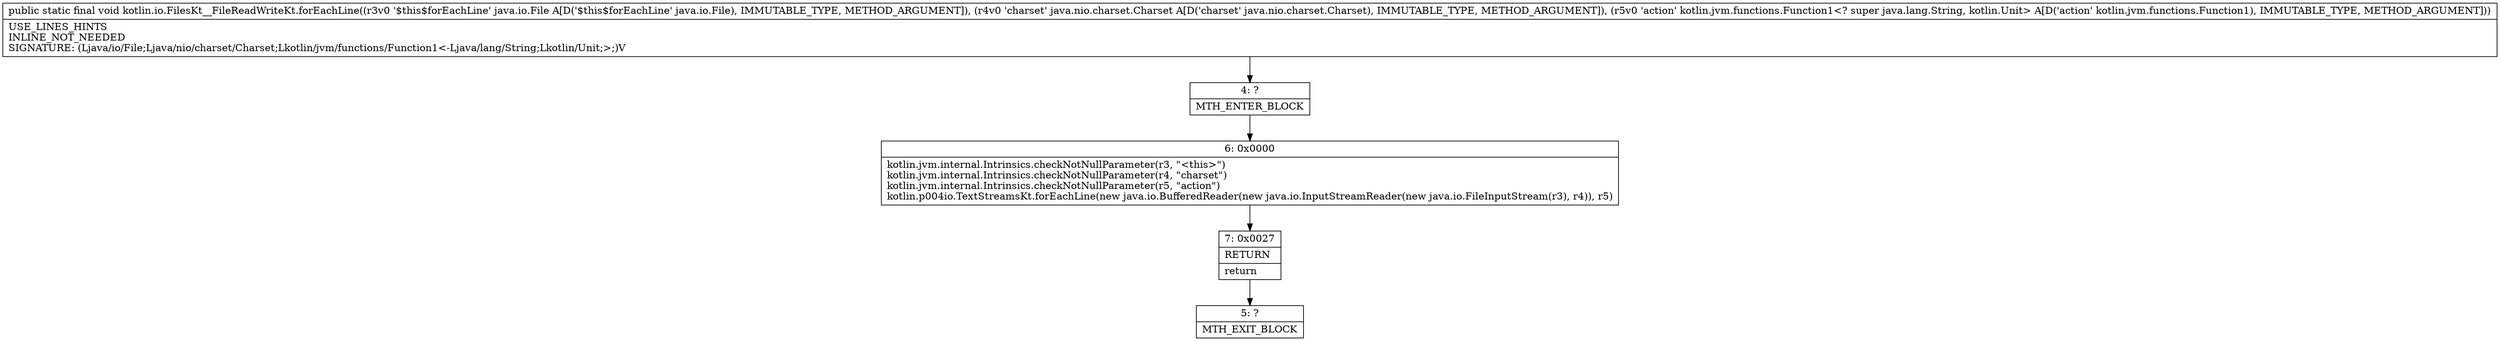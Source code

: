 digraph "CFG forkotlin.io.FilesKt__FileReadWriteKt.forEachLine(Ljava\/io\/File;Ljava\/nio\/charset\/Charset;Lkotlin\/jvm\/functions\/Function1;)V" {
Node_4 [shape=record,label="{4\:\ ?|MTH_ENTER_BLOCK\l}"];
Node_6 [shape=record,label="{6\:\ 0x0000|kotlin.jvm.internal.Intrinsics.checkNotNullParameter(r3, \"\<this\>\")\lkotlin.jvm.internal.Intrinsics.checkNotNullParameter(r4, \"charset\")\lkotlin.jvm.internal.Intrinsics.checkNotNullParameter(r5, \"action\")\lkotlin.p004io.TextStreamsKt.forEachLine(new java.io.BufferedReader(new java.io.InputStreamReader(new java.io.FileInputStream(r3), r4)), r5)\l}"];
Node_7 [shape=record,label="{7\:\ 0x0027|RETURN\l|return\l}"];
Node_5 [shape=record,label="{5\:\ ?|MTH_EXIT_BLOCK\l}"];
MethodNode[shape=record,label="{public static final void kotlin.io.FilesKt__FileReadWriteKt.forEachLine((r3v0 '$this$forEachLine' java.io.File A[D('$this$forEachLine' java.io.File), IMMUTABLE_TYPE, METHOD_ARGUMENT]), (r4v0 'charset' java.nio.charset.Charset A[D('charset' java.nio.charset.Charset), IMMUTABLE_TYPE, METHOD_ARGUMENT]), (r5v0 'action' kotlin.jvm.functions.Function1\<? super java.lang.String, kotlin.Unit\> A[D('action' kotlin.jvm.functions.Function1), IMMUTABLE_TYPE, METHOD_ARGUMENT]))  | USE_LINES_HINTS\lINLINE_NOT_NEEDED\lSIGNATURE: (Ljava\/io\/File;Ljava\/nio\/charset\/Charset;Lkotlin\/jvm\/functions\/Function1\<\-Ljava\/lang\/String;Lkotlin\/Unit;\>;)V\l}"];
MethodNode -> Node_4;Node_4 -> Node_6;
Node_6 -> Node_7;
Node_7 -> Node_5;
}

